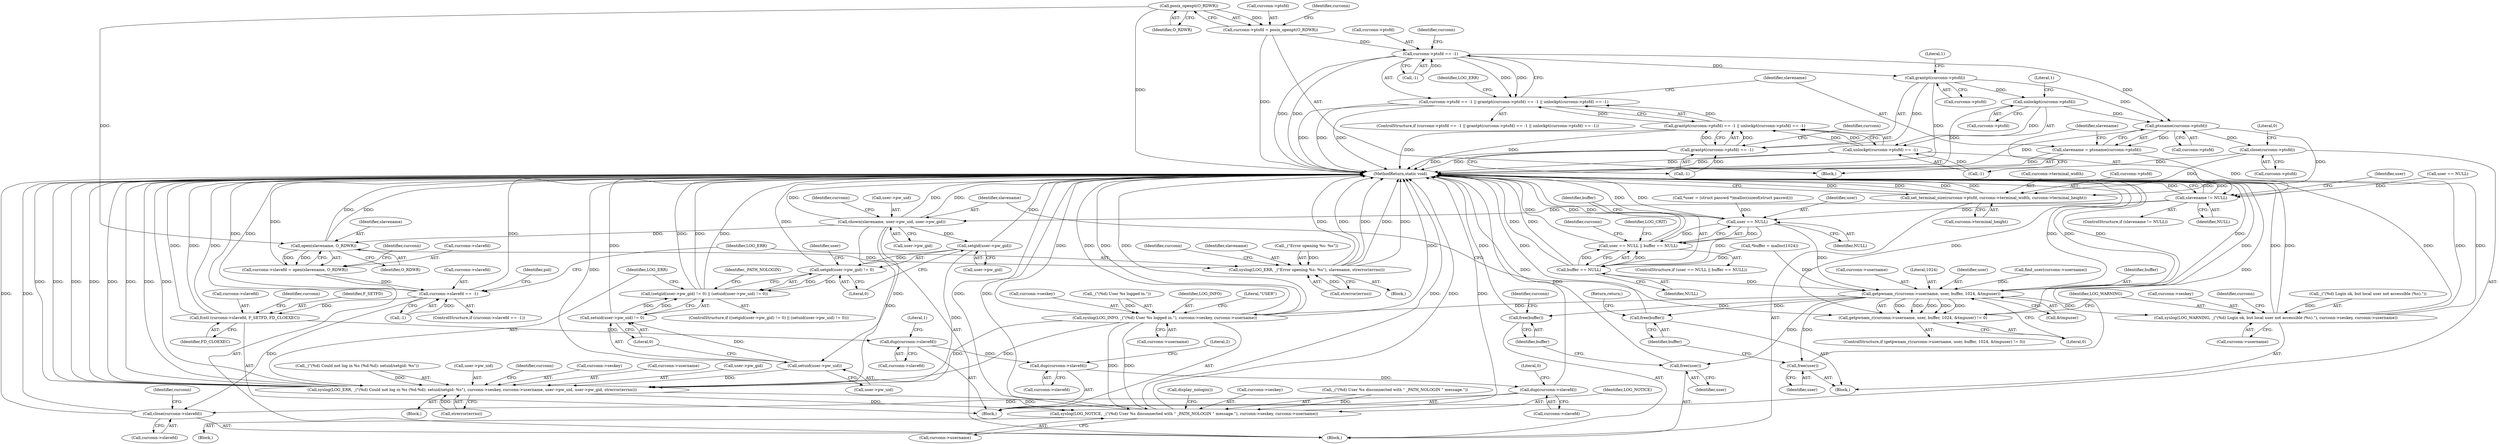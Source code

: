digraph "0_MAC-Telnet_b69d11727d4f0f8cf719c79e3fb700f55ca03e9a_2@API" {
"1000318" [label="(Call,posix_openpt(O_RDWR))"];
"1000314" [label="(Call,curconn->ptsfd = posix_openpt(O_RDWR))"];
"1000322" [label="(Call,curconn->ptsfd == -1)"];
"1000321" [label="(Call,curconn->ptsfd == -1 || grantpt(curconn->ptsfd) == -1 || unlockpt(curconn->ptsfd) == -1)"];
"1000330" [label="(Call,grantpt(curconn->ptsfd))"];
"1000329" [label="(Call,grantpt(curconn->ptsfd) == -1)"];
"1000328" [label="(Call,grantpt(curconn->ptsfd) == -1 || unlockpt(curconn->ptsfd) == -1)"];
"1000337" [label="(Call,unlockpt(curconn->ptsfd))"];
"1000336" [label="(Call,unlockpt(curconn->ptsfd) == -1)"];
"1000357" [label="(Call,ptsname(curconn->ptsfd))"];
"1000355" [label="(Call,slavename = ptsname(curconn->ptsfd))"];
"1000362" [label="(Call,slavename != NULL)"];
"1000387" [label="(Call,user == NULL)"];
"1000386" [label="(Call,user == NULL || buffer == NULL)"];
"1000390" [label="(Call,buffer == NULL)"];
"1000409" [label="(Call,getpwnam_r(curconn->username, user, buffer, 1024, &tmpuser))"];
"1000408" [label="(Call,getpwnam_r(curconn->username, user, buffer, 1024, &tmpuser) != 0)"];
"1000420" [label="(Call,syslog(LOG_WARNING, _(\"(%d) Login ok, but local user not accessible (%s).\"), curconn->seskey, curconn->username))"];
"1000435" [label="(Call,free(user))"];
"1000437" [label="(Call,free(buffer))"];
"1000488" [label="(Call,syslog(LOG_INFO, _(\"(%d) User %s logged in.\"), curconn->seskey, curconn->username))"];
"1000589" [label="(Call,syslog(LOG_ERR, _(\"(%d) Could not log in %s (%d:%d): setuid/setgid: %s\"), curconn->seskey, curconn->username, user->pw_uid, user->pw_gid, strerror(errno)))"];
"1000626" [label="(Call,syslog(LOG_NOTICE, _(\"(%d) User %s disconnected with \" _PATH_NOLOGIN \" message.\"), curconn->seskey, curconn->username))"];
"1000682" [label="(Call,free(user))"];
"1000684" [label="(Call,free(buffer))"];
"1000440" [label="(Call,chown(slavename, user->pw_uid, user->pw_gid))"];
"1000452" [label="(Call,open(slavename, O_RDWR))"];
"1000448" [label="(Call,curconn->slavefd = open(slavename, O_RDWR))"];
"1000456" [label="(Call,curconn->slavefd == -1)"];
"1000539" [label="(Call,fcntl (curconn->slavefd, F_SETFD, FD_CLOEXEC))"];
"1000551" [label="(Call,dup(curconn->slavefd))"];
"1000557" [label="(Call,dup(curconn->slavefd))"];
"1000563" [label="(Call,dup(curconn->slavefd))"];
"1000686" [label="(Call,close(curconn->slavefd))"];
"1000463" [label="(Call,syslog(LOG_ERR, _(\"Error opening %s: %s\"), slavename, strerror(errno)))"];
"1000577" [label="(Call,setgid(user->pw_gid))"];
"1000576" [label="(Call,setgid(user->pw_gid) != 0)"];
"1000575" [label="(Call,(setgid(user->pw_gid) != 0) || (setuid(user->pw_uid) != 0))"];
"1000583" [label="(Call,setuid(user->pw_uid))"];
"1000582" [label="(Call,setuid(user->pw_uid) != 0)"];
"1000545" [label="(Call,close(curconn->ptsfd))"];
"1000695" [label="(Call,set_terminal_size(curconn->ptsfd, curconn->terminal_width, curconn->terminal_height))"];
"1000481" [label="(Identifier,pid)"];
"1000369" [label="(Call,*user = (struct passwd *)malloc(sizeof(struct passwd)))"];
"1000420" [label="(Call,syslog(LOG_WARNING, _(\"(%d) Login ok, but local user not accessible (%s).\"), curconn->seskey, curconn->username))"];
"1000458" [label="(Identifier,curconn)"];
"1000705" [label="(MethodReturn,static void)"];
"1000492" [label="(Call,curconn->seskey)"];
"1000448" [label="(Call,curconn->slavefd = open(slavename, O_RDWR))"];
"1000336" [label="(Call,unlockpt(curconn->ptsfd) == -1)"];
"1000389" [label="(Identifier,NULL)"];
"1000324" [label="(Identifier,curconn)"];
"1000315" [label="(Call,curconn->ptsfd)"];
"1000578" [label="(Call,user->pw_gid)"];
"1000495" [label="(Call,curconn->username)"];
"1000445" [label="(Call,user->pw_gid)"];
"1000457" [label="(Call,curconn->slavefd)"];
"1000636" [label="(Call,display_nologin())"];
"1000558" [label="(Call,curconn->slavefd)"];
"1000685" [label="(Identifier,buffer)"];
"1000591" [label="(Call,_(\"(%d) Could not log in %s (%d:%d): setuid/setgid: %s\"))"];
"1000588" [label="(Block,)"];
"1000449" [label="(Call,curconn->slavefd)"];
"1000328" [label="(Call,grantpt(curconn->ptsfd) == -1 || unlockpt(curconn->ptsfd) == -1)"];
"1000585" [label="(Identifier,user)"];
"1000599" [label="(Call,user->pw_uid)"];
"1000314" [label="(Call,curconn->ptsfd = posix_openpt(O_RDWR))"];
"1000386" [label="(Call,user == NULL || buffer == NULL)"];
"1000335" [label="(Literal,1)"];
"1000608" [label="(Identifier,curconn)"];
"1000322" [label="(Call,curconn->ptsfd == -1)"];
"1000339" [label="(Identifier,curconn)"];
"1000587" [label="(Literal,0)"];
"1000563" [label="(Call,dup(curconn->slavefd))"];
"1000318" [label="(Call,posix_openpt(O_RDWR))"];
"1000342" [label="(Literal,1)"];
"1000456" [label="(Call,curconn->slavefd == -1)"];
"1000341" [label="(Call,-1)"];
"1000593" [label="(Call,curconn->seskey)"];
"1000460" [label="(Call,-1)"];
"1000596" [label="(Call,curconn->username)"];
"1000687" [label="(Call,curconn->slavefd)"];
"1000462" [label="(Block,)"];
"1000453" [label="(Identifier,slavename)"];
"1000419" [label="(Block,)"];
"1000441" [label="(Identifier,slavename)"];
"1000390" [label="(Call,buffer == NULL)"];
"1000427" [label="(Call,curconn->username)"];
"1000365" [label="(Block,)"];
"1000337" [label="(Call,unlockpt(curconn->ptsfd))"];
"1000421" [label="(Identifier,LOG_WARNING)"];
"1000547" [label="(Identifier,curconn)"];
"1000545" [label="(Call,close(curconn->ptsfd))"];
"1000686" [label="(Call,close(curconn->slavefd))"];
"1000564" [label="(Call,curconn->slavefd)"];
"1000410" [label="(Call,curconn->username)"];
"1000334" [label="(Call,-1)"];
"1000605" [label="(Call,strerror(errno))"];
"1000435" [label="(Call,free(user))"];
"1000455" [label="(ControlStructure,if (curconn->slavefd == -1))"];
"1000416" [label="(Call,&tmpuser)"];
"1000330" [label="(Call,grantpt(curconn->ptsfd))"];
"1000562" [label="(Literal,2)"];
"1000699" [label="(Call,curconn->terminal_width)"];
"1000575" [label="(Call,(setgid(user->pw_gid) != 0) || (setuid(user->pw_uid) != 0))"];
"1000543" [label="(Identifier,F_SETFD)"];
"1000590" [label="(Identifier,LOG_ERR)"];
"1000630" [label="(Call,curconn->seskey)"];
"1000684" [label="(Call,free(buffer))"];
"1000471" [label="(Identifier,curconn)"];
"1000345" [label="(Identifier,LOG_ERR)"];
"1000450" [label="(Identifier,curconn)"];
"1000422" [label="(Call,_(\"(%d) Login ok, but local user not accessible (%s).\"))"];
"1000415" [label="(Literal,1024)"];
"1000388" [label="(Identifier,user)"];
"1000442" [label="(Call,user->pw_uid)"];
"1000408" [label="(Call,getpwnam_r(curconn->username, user, buffer, 1024, &tmpuser) != 0)"];
"1000409" [label="(Call,getpwnam_r(curconn->username, user, buffer, 1024, &tmpuser))"];
"1000381" [label="(Call,*buffer = malloc(1024))"];
"1000130" [label="(Block,)"];
"1000633" [label="(Call,curconn->username)"];
"1000551" [label="(Call,dup(curconn->slavefd))"];
"1000320" [label="(ControlStructure,if (curconn->ptsfd == -1 || grantpt(curconn->ptsfd) == -1 || unlockpt(curconn->ptsfd) == -1))"];
"1000581" [label="(Literal,0)"];
"1000370" [label="(Identifier,user)"];
"1000556" [label="(Literal,1)"];
"1000584" [label="(Call,user->pw_uid)"];
"1000438" [label="(Identifier,buffer)"];
"1000602" [label="(Call,user->pw_gid)"];
"1000568" [label="(Literal,0)"];
"1000682" [label="(Call,free(user))"];
"1000276" [label="(Call,user == NULL)"];
"1000411" [label="(Identifier,curconn)"];
"1000583" [label="(Call,setuid(user->pw_uid))"];
"1000392" [label="(Identifier,NULL)"];
"1000323" [label="(Call,curconn->ptsfd)"];
"1000540" [label="(Call,curconn->slavefd)"];
"1000628" [label="(Call,_(\"(%d) User %s disconnected with \" _PATH_NOLOGIN \" message.\"))"];
"1000577" [label="(Call,setgid(user->pw_gid))"];
"1000452" [label="(Call,open(slavename, O_RDWR))"];
"1000454" [label="(Identifier,O_RDWR)"];
"1000440" [label="(Call,chown(slavename, user->pw_uid, user->pw_gid))"];
"1000618" [label="(Identifier,_PATH_NOLOGIN)"];
"1000395" [label="(Identifier,LOG_CRIT)"];
"1000361" [label="(ControlStructure,if (slavename != NULL))"];
"1000391" [label="(Identifier,buffer)"];
"1000364" [label="(Identifier,NULL)"];
"1000385" [label="(ControlStructure,if (user == NULL || buffer == NULL))"];
"1000467" [label="(Identifier,slavename)"];
"1000463" [label="(Call,syslog(LOG_ERR, _(\"Error opening %s: %s\"), slavename, strerror(errno)))"];
"1000702" [label="(Call,curconn->terminal_height)"];
"1000321" [label="(Call,curconn->ptsfd == -1 || grantpt(curconn->ptsfd) == -1 || unlockpt(curconn->ptsfd) == -1)"];
"1000627" [label="(Identifier,LOG_NOTICE)"];
"1000544" [label="(Identifier,FD_CLOEXEC)"];
"1000319" [label="(Identifier,O_RDWR)"];
"1000589" [label="(Call,syslog(LOG_ERR, _(\"(%d) Could not log in %s (%d:%d): setuid/setgid: %s\"), curconn->seskey, curconn->username, user->pw_uid, user->pw_gid, strerror(errno)))"];
"1000387" [label="(Call,user == NULL)"];
"1000424" [label="(Call,curconn->seskey)"];
"1000326" [label="(Call,-1)"];
"1000331" [label="(Call,curconn->ptsfd)"];
"1000557" [label="(Call,dup(curconn->slavefd))"];
"1000357" [label="(Call,ptsname(curconn->ptsfd))"];
"1000468" [label="(Call,strerror(errno))"];
"1000484" [label="(Block,)"];
"1000418" [label="(Literal,0)"];
"1000437" [label="(Call,free(buffer))"];
"1000363" [label="(Identifier,slavename)"];
"1000539" [label="(Call,fcntl (curconn->slavefd, F_SETFD, FD_CLOEXEC))"];
"1000413" [label="(Identifier,user)"];
"1000550" [label="(Literal,0)"];
"1000625" [label="(Block,)"];
"1000692" [label="(Identifier,curconn)"];
"1000696" [label="(Call,curconn->ptsfd)"];
"1000142" [label="(Call,find_user(curconn->username))"];
"1000552" [label="(Call,curconn->slavefd)"];
"1000582" [label="(Call,setuid(user->pw_uid) != 0)"];
"1000338" [label="(Call,curconn->ptsfd)"];
"1000574" [label="(ControlStructure,if ((setgid(user->pw_gid) != 0) || (setuid(user->pw_uid) != 0)))"];
"1000414" [label="(Identifier,buffer)"];
"1000465" [label="(Call,_(\"Error opening %s: %s\"))"];
"1000358" [label="(Call,curconn->ptsfd)"];
"1000362" [label="(Call,slavename != NULL)"];
"1000355" [label="(Call,slavename = ptsname(curconn->ptsfd))"];
"1000490" [label="(Call,_(\"(%d) User %s logged in.\"))"];
"1000407" [label="(ControlStructure,if (getpwnam_r(curconn->username, user, buffer, 1024, &tmpuser) != 0))"];
"1000626" [label="(Call,syslog(LOG_NOTICE, _(\"(%d) User %s disconnected with \" _PATH_NOLOGIN \" message.\"), curconn->seskey, curconn->username))"];
"1000683" [label="(Identifier,user)"];
"1000329" [label="(Call,grantpt(curconn->ptsfd) == -1)"];
"1000332" [label="(Identifier,curconn)"];
"1000431" [label="(Identifier,curconn)"];
"1000439" [label="(Return,return;)"];
"1000489" [label="(Identifier,LOG_INFO)"];
"1000546" [label="(Call,curconn->ptsfd)"];
"1000576" [label="(Call,setgid(user->pw_gid) != 0)"];
"1000499" [label="(Literal,\"USER\")"];
"1000688" [label="(Identifier,curconn)"];
"1000464" [label="(Identifier,LOG_ERR)"];
"1000488" [label="(Call,syslog(LOG_INFO, _(\"(%d) User %s logged in.\"), curconn->seskey, curconn->username))"];
"1000356" [label="(Identifier,slavename)"];
"1000436" [label="(Identifier,user)"];
"1000695" [label="(Call,set_terminal_size(curconn->ptsfd, curconn->terminal_width, curconn->terminal_height))"];
"1000318" -> "1000314"  [label="AST: "];
"1000318" -> "1000319"  [label="CFG: "];
"1000319" -> "1000318"  [label="AST: "];
"1000314" -> "1000318"  [label="CFG: "];
"1000318" -> "1000705"  [label="DDG: "];
"1000318" -> "1000314"  [label="DDG: "];
"1000318" -> "1000452"  [label="DDG: "];
"1000314" -> "1000130"  [label="AST: "];
"1000315" -> "1000314"  [label="AST: "];
"1000324" -> "1000314"  [label="CFG: "];
"1000314" -> "1000705"  [label="DDG: "];
"1000314" -> "1000322"  [label="DDG: "];
"1000322" -> "1000321"  [label="AST: "];
"1000322" -> "1000326"  [label="CFG: "];
"1000323" -> "1000322"  [label="AST: "];
"1000326" -> "1000322"  [label="AST: "];
"1000332" -> "1000322"  [label="CFG: "];
"1000321" -> "1000322"  [label="CFG: "];
"1000322" -> "1000705"  [label="DDG: "];
"1000322" -> "1000705"  [label="DDG: "];
"1000322" -> "1000321"  [label="DDG: "];
"1000322" -> "1000321"  [label="DDG: "];
"1000326" -> "1000322"  [label="DDG: "];
"1000322" -> "1000330"  [label="DDG: "];
"1000322" -> "1000357"  [label="DDG: "];
"1000321" -> "1000320"  [label="AST: "];
"1000321" -> "1000328"  [label="CFG: "];
"1000328" -> "1000321"  [label="AST: "];
"1000345" -> "1000321"  [label="CFG: "];
"1000356" -> "1000321"  [label="CFG: "];
"1000321" -> "1000705"  [label="DDG: "];
"1000321" -> "1000705"  [label="DDG: "];
"1000321" -> "1000705"  [label="DDG: "];
"1000328" -> "1000321"  [label="DDG: "];
"1000328" -> "1000321"  [label="DDG: "];
"1000330" -> "1000329"  [label="AST: "];
"1000330" -> "1000331"  [label="CFG: "];
"1000331" -> "1000330"  [label="AST: "];
"1000335" -> "1000330"  [label="CFG: "];
"1000330" -> "1000705"  [label="DDG: "];
"1000330" -> "1000329"  [label="DDG: "];
"1000330" -> "1000337"  [label="DDG: "];
"1000330" -> "1000357"  [label="DDG: "];
"1000329" -> "1000328"  [label="AST: "];
"1000329" -> "1000334"  [label="CFG: "];
"1000334" -> "1000329"  [label="AST: "];
"1000339" -> "1000329"  [label="CFG: "];
"1000328" -> "1000329"  [label="CFG: "];
"1000329" -> "1000705"  [label="DDG: "];
"1000329" -> "1000705"  [label="DDG: "];
"1000329" -> "1000328"  [label="DDG: "];
"1000329" -> "1000328"  [label="DDG: "];
"1000334" -> "1000329"  [label="DDG: "];
"1000328" -> "1000336"  [label="CFG: "];
"1000336" -> "1000328"  [label="AST: "];
"1000328" -> "1000705"  [label="DDG: "];
"1000328" -> "1000705"  [label="DDG: "];
"1000336" -> "1000328"  [label="DDG: "];
"1000336" -> "1000328"  [label="DDG: "];
"1000337" -> "1000336"  [label="AST: "];
"1000337" -> "1000338"  [label="CFG: "];
"1000338" -> "1000337"  [label="AST: "];
"1000342" -> "1000337"  [label="CFG: "];
"1000337" -> "1000705"  [label="DDG: "];
"1000337" -> "1000336"  [label="DDG: "];
"1000337" -> "1000357"  [label="DDG: "];
"1000336" -> "1000341"  [label="CFG: "];
"1000341" -> "1000336"  [label="AST: "];
"1000336" -> "1000705"  [label="DDG: "];
"1000336" -> "1000705"  [label="DDG: "];
"1000341" -> "1000336"  [label="DDG: "];
"1000357" -> "1000355"  [label="AST: "];
"1000357" -> "1000358"  [label="CFG: "];
"1000358" -> "1000357"  [label="AST: "];
"1000355" -> "1000357"  [label="CFG: "];
"1000357" -> "1000705"  [label="DDG: "];
"1000357" -> "1000355"  [label="DDG: "];
"1000357" -> "1000545"  [label="DDG: "];
"1000357" -> "1000695"  [label="DDG: "];
"1000355" -> "1000130"  [label="AST: "];
"1000356" -> "1000355"  [label="AST: "];
"1000363" -> "1000355"  [label="CFG: "];
"1000355" -> "1000705"  [label="DDG: "];
"1000355" -> "1000362"  [label="DDG: "];
"1000362" -> "1000361"  [label="AST: "];
"1000362" -> "1000364"  [label="CFG: "];
"1000363" -> "1000362"  [label="AST: "];
"1000364" -> "1000362"  [label="AST: "];
"1000370" -> "1000362"  [label="CFG: "];
"1000705" -> "1000362"  [label="CFG: "];
"1000362" -> "1000705"  [label="DDG: "];
"1000362" -> "1000705"  [label="DDG: "];
"1000362" -> "1000705"  [label="DDG: "];
"1000276" -> "1000362"  [label="DDG: "];
"1000362" -> "1000387"  [label="DDG: "];
"1000362" -> "1000440"  [label="DDG: "];
"1000387" -> "1000386"  [label="AST: "];
"1000387" -> "1000389"  [label="CFG: "];
"1000388" -> "1000387"  [label="AST: "];
"1000389" -> "1000387"  [label="AST: "];
"1000391" -> "1000387"  [label="CFG: "];
"1000386" -> "1000387"  [label="CFG: "];
"1000387" -> "1000705"  [label="DDG: "];
"1000387" -> "1000705"  [label="DDG: "];
"1000387" -> "1000386"  [label="DDG: "];
"1000387" -> "1000386"  [label="DDG: "];
"1000369" -> "1000387"  [label="DDG: "];
"1000387" -> "1000390"  [label="DDG: "];
"1000387" -> "1000409"  [label="DDG: "];
"1000386" -> "1000385"  [label="AST: "];
"1000386" -> "1000390"  [label="CFG: "];
"1000390" -> "1000386"  [label="AST: "];
"1000395" -> "1000386"  [label="CFG: "];
"1000411" -> "1000386"  [label="CFG: "];
"1000386" -> "1000705"  [label="DDG: "];
"1000386" -> "1000705"  [label="DDG: "];
"1000386" -> "1000705"  [label="DDG: "];
"1000390" -> "1000386"  [label="DDG: "];
"1000390" -> "1000386"  [label="DDG: "];
"1000390" -> "1000392"  [label="CFG: "];
"1000391" -> "1000390"  [label="AST: "];
"1000392" -> "1000390"  [label="AST: "];
"1000390" -> "1000705"  [label="DDG: "];
"1000390" -> "1000705"  [label="DDG: "];
"1000381" -> "1000390"  [label="DDG: "];
"1000390" -> "1000409"  [label="DDG: "];
"1000409" -> "1000408"  [label="AST: "];
"1000409" -> "1000416"  [label="CFG: "];
"1000410" -> "1000409"  [label="AST: "];
"1000413" -> "1000409"  [label="AST: "];
"1000414" -> "1000409"  [label="AST: "];
"1000415" -> "1000409"  [label="AST: "];
"1000416" -> "1000409"  [label="AST: "];
"1000418" -> "1000409"  [label="CFG: "];
"1000409" -> "1000705"  [label="DDG: "];
"1000409" -> "1000705"  [label="DDG: "];
"1000409" -> "1000705"  [label="DDG: "];
"1000409" -> "1000705"  [label="DDG: "];
"1000409" -> "1000408"  [label="DDG: "];
"1000409" -> "1000408"  [label="DDG: "];
"1000409" -> "1000408"  [label="DDG: "];
"1000409" -> "1000408"  [label="DDG: "];
"1000409" -> "1000408"  [label="DDG: "];
"1000142" -> "1000409"  [label="DDG: "];
"1000381" -> "1000409"  [label="DDG: "];
"1000409" -> "1000420"  [label="DDG: "];
"1000409" -> "1000435"  [label="DDG: "];
"1000409" -> "1000437"  [label="DDG: "];
"1000409" -> "1000488"  [label="DDG: "];
"1000409" -> "1000682"  [label="DDG: "];
"1000409" -> "1000684"  [label="DDG: "];
"1000408" -> "1000407"  [label="AST: "];
"1000408" -> "1000418"  [label="CFG: "];
"1000418" -> "1000408"  [label="AST: "];
"1000421" -> "1000408"  [label="CFG: "];
"1000441" -> "1000408"  [label="CFG: "];
"1000408" -> "1000705"  [label="DDG: "];
"1000408" -> "1000705"  [label="DDG: "];
"1000420" -> "1000419"  [label="AST: "];
"1000420" -> "1000427"  [label="CFG: "];
"1000421" -> "1000420"  [label="AST: "];
"1000422" -> "1000420"  [label="AST: "];
"1000424" -> "1000420"  [label="AST: "];
"1000427" -> "1000420"  [label="AST: "];
"1000431" -> "1000420"  [label="CFG: "];
"1000420" -> "1000705"  [label="DDG: "];
"1000420" -> "1000705"  [label="DDG: "];
"1000420" -> "1000705"  [label="DDG: "];
"1000420" -> "1000705"  [label="DDG: "];
"1000420" -> "1000705"  [label="DDG: "];
"1000422" -> "1000420"  [label="DDG: "];
"1000435" -> "1000419"  [label="AST: "];
"1000435" -> "1000436"  [label="CFG: "];
"1000436" -> "1000435"  [label="AST: "];
"1000438" -> "1000435"  [label="CFG: "];
"1000435" -> "1000705"  [label="DDG: "];
"1000437" -> "1000419"  [label="AST: "];
"1000437" -> "1000438"  [label="CFG: "];
"1000438" -> "1000437"  [label="AST: "];
"1000439" -> "1000437"  [label="CFG: "];
"1000437" -> "1000705"  [label="DDG: "];
"1000488" -> "1000484"  [label="AST: "];
"1000488" -> "1000495"  [label="CFG: "];
"1000489" -> "1000488"  [label="AST: "];
"1000490" -> "1000488"  [label="AST: "];
"1000492" -> "1000488"  [label="AST: "];
"1000495" -> "1000488"  [label="AST: "];
"1000499" -> "1000488"  [label="CFG: "];
"1000488" -> "1000705"  [label="DDG: "];
"1000488" -> "1000705"  [label="DDG: "];
"1000488" -> "1000705"  [label="DDG: "];
"1000488" -> "1000705"  [label="DDG: "];
"1000488" -> "1000705"  [label="DDG: "];
"1000490" -> "1000488"  [label="DDG: "];
"1000488" -> "1000589"  [label="DDG: "];
"1000488" -> "1000589"  [label="DDG: "];
"1000488" -> "1000626"  [label="DDG: "];
"1000488" -> "1000626"  [label="DDG: "];
"1000589" -> "1000588"  [label="AST: "];
"1000589" -> "1000605"  [label="CFG: "];
"1000590" -> "1000589"  [label="AST: "];
"1000591" -> "1000589"  [label="AST: "];
"1000593" -> "1000589"  [label="AST: "];
"1000596" -> "1000589"  [label="AST: "];
"1000599" -> "1000589"  [label="AST: "];
"1000602" -> "1000589"  [label="AST: "];
"1000605" -> "1000589"  [label="AST: "];
"1000608" -> "1000589"  [label="CFG: "];
"1000589" -> "1000705"  [label="DDG: "];
"1000589" -> "1000705"  [label="DDG: "];
"1000589" -> "1000705"  [label="DDG: "];
"1000589" -> "1000705"  [label="DDG: "];
"1000589" -> "1000705"  [label="DDG: "];
"1000589" -> "1000705"  [label="DDG: "];
"1000589" -> "1000705"  [label="DDG: "];
"1000589" -> "1000705"  [label="DDG: "];
"1000591" -> "1000589"  [label="DDG: "];
"1000440" -> "1000589"  [label="DDG: "];
"1000583" -> "1000589"  [label="DDG: "];
"1000577" -> "1000589"  [label="DDG: "];
"1000605" -> "1000589"  [label="DDG: "];
"1000589" -> "1000626"  [label="DDG: "];
"1000589" -> "1000626"  [label="DDG: "];
"1000626" -> "1000625"  [label="AST: "];
"1000626" -> "1000633"  [label="CFG: "];
"1000627" -> "1000626"  [label="AST: "];
"1000628" -> "1000626"  [label="AST: "];
"1000630" -> "1000626"  [label="AST: "];
"1000633" -> "1000626"  [label="AST: "];
"1000636" -> "1000626"  [label="CFG: "];
"1000626" -> "1000705"  [label="DDG: "];
"1000626" -> "1000705"  [label="DDG: "];
"1000626" -> "1000705"  [label="DDG: "];
"1000626" -> "1000705"  [label="DDG: "];
"1000626" -> "1000705"  [label="DDG: "];
"1000628" -> "1000626"  [label="DDG: "];
"1000682" -> "1000365"  [label="AST: "];
"1000682" -> "1000683"  [label="CFG: "];
"1000683" -> "1000682"  [label="AST: "];
"1000685" -> "1000682"  [label="CFG: "];
"1000682" -> "1000705"  [label="DDG: "];
"1000684" -> "1000365"  [label="AST: "];
"1000684" -> "1000685"  [label="CFG: "];
"1000685" -> "1000684"  [label="AST: "];
"1000688" -> "1000684"  [label="CFG: "];
"1000684" -> "1000705"  [label="DDG: "];
"1000440" -> "1000365"  [label="AST: "];
"1000440" -> "1000445"  [label="CFG: "];
"1000441" -> "1000440"  [label="AST: "];
"1000442" -> "1000440"  [label="AST: "];
"1000445" -> "1000440"  [label="AST: "];
"1000450" -> "1000440"  [label="CFG: "];
"1000440" -> "1000705"  [label="DDG: "];
"1000440" -> "1000705"  [label="DDG: "];
"1000440" -> "1000705"  [label="DDG: "];
"1000440" -> "1000452"  [label="DDG: "];
"1000440" -> "1000577"  [label="DDG: "];
"1000440" -> "1000583"  [label="DDG: "];
"1000452" -> "1000448"  [label="AST: "];
"1000452" -> "1000454"  [label="CFG: "];
"1000453" -> "1000452"  [label="AST: "];
"1000454" -> "1000452"  [label="AST: "];
"1000448" -> "1000452"  [label="CFG: "];
"1000452" -> "1000705"  [label="DDG: "];
"1000452" -> "1000705"  [label="DDG: "];
"1000452" -> "1000448"  [label="DDG: "];
"1000452" -> "1000448"  [label="DDG: "];
"1000452" -> "1000463"  [label="DDG: "];
"1000448" -> "1000365"  [label="AST: "];
"1000449" -> "1000448"  [label="AST: "];
"1000458" -> "1000448"  [label="CFG: "];
"1000448" -> "1000705"  [label="DDG: "];
"1000448" -> "1000456"  [label="DDG: "];
"1000456" -> "1000455"  [label="AST: "];
"1000456" -> "1000460"  [label="CFG: "];
"1000457" -> "1000456"  [label="AST: "];
"1000460" -> "1000456"  [label="AST: "];
"1000464" -> "1000456"  [label="CFG: "];
"1000481" -> "1000456"  [label="CFG: "];
"1000456" -> "1000705"  [label="DDG: "];
"1000456" -> "1000705"  [label="DDG: "];
"1000456" -> "1000705"  [label="DDG: "];
"1000460" -> "1000456"  [label="DDG: "];
"1000456" -> "1000539"  [label="DDG: "];
"1000456" -> "1000686"  [label="DDG: "];
"1000539" -> "1000484"  [label="AST: "];
"1000539" -> "1000544"  [label="CFG: "];
"1000540" -> "1000539"  [label="AST: "];
"1000543" -> "1000539"  [label="AST: "];
"1000544" -> "1000539"  [label="AST: "];
"1000547" -> "1000539"  [label="CFG: "];
"1000539" -> "1000705"  [label="DDG: "];
"1000539" -> "1000705"  [label="DDG: "];
"1000539" -> "1000705"  [label="DDG: "];
"1000539" -> "1000551"  [label="DDG: "];
"1000551" -> "1000484"  [label="AST: "];
"1000551" -> "1000552"  [label="CFG: "];
"1000552" -> "1000551"  [label="AST: "];
"1000556" -> "1000551"  [label="CFG: "];
"1000551" -> "1000557"  [label="DDG: "];
"1000557" -> "1000484"  [label="AST: "];
"1000557" -> "1000558"  [label="CFG: "];
"1000558" -> "1000557"  [label="AST: "];
"1000562" -> "1000557"  [label="CFG: "];
"1000557" -> "1000563"  [label="DDG: "];
"1000563" -> "1000484"  [label="AST: "];
"1000563" -> "1000564"  [label="CFG: "];
"1000564" -> "1000563"  [label="AST: "];
"1000568" -> "1000563"  [label="CFG: "];
"1000563" -> "1000705"  [label="DDG: "];
"1000563" -> "1000686"  [label="DDG: "];
"1000686" -> "1000365"  [label="AST: "];
"1000686" -> "1000687"  [label="CFG: "];
"1000687" -> "1000686"  [label="AST: "];
"1000692" -> "1000686"  [label="CFG: "];
"1000686" -> "1000705"  [label="DDG: "];
"1000686" -> "1000705"  [label="DDG: "];
"1000463" -> "1000462"  [label="AST: "];
"1000463" -> "1000468"  [label="CFG: "];
"1000464" -> "1000463"  [label="AST: "];
"1000465" -> "1000463"  [label="AST: "];
"1000467" -> "1000463"  [label="AST: "];
"1000468" -> "1000463"  [label="AST: "];
"1000471" -> "1000463"  [label="CFG: "];
"1000463" -> "1000705"  [label="DDG: "];
"1000463" -> "1000705"  [label="DDG: "];
"1000463" -> "1000705"  [label="DDG: "];
"1000463" -> "1000705"  [label="DDG: "];
"1000463" -> "1000705"  [label="DDG: "];
"1000465" -> "1000463"  [label="DDG: "];
"1000468" -> "1000463"  [label="DDG: "];
"1000577" -> "1000576"  [label="AST: "];
"1000577" -> "1000578"  [label="CFG: "];
"1000578" -> "1000577"  [label="AST: "];
"1000581" -> "1000577"  [label="CFG: "];
"1000577" -> "1000705"  [label="DDG: "];
"1000577" -> "1000576"  [label="DDG: "];
"1000576" -> "1000575"  [label="AST: "];
"1000576" -> "1000581"  [label="CFG: "];
"1000581" -> "1000576"  [label="AST: "];
"1000585" -> "1000576"  [label="CFG: "];
"1000575" -> "1000576"  [label="CFG: "];
"1000576" -> "1000705"  [label="DDG: "];
"1000576" -> "1000575"  [label="DDG: "];
"1000576" -> "1000575"  [label="DDG: "];
"1000575" -> "1000574"  [label="AST: "];
"1000575" -> "1000582"  [label="CFG: "];
"1000582" -> "1000575"  [label="AST: "];
"1000590" -> "1000575"  [label="CFG: "];
"1000618" -> "1000575"  [label="CFG: "];
"1000575" -> "1000705"  [label="DDG: "];
"1000575" -> "1000705"  [label="DDG: "];
"1000575" -> "1000705"  [label="DDG: "];
"1000582" -> "1000575"  [label="DDG: "];
"1000582" -> "1000575"  [label="DDG: "];
"1000583" -> "1000582"  [label="AST: "];
"1000583" -> "1000584"  [label="CFG: "];
"1000584" -> "1000583"  [label="AST: "];
"1000587" -> "1000583"  [label="CFG: "];
"1000583" -> "1000705"  [label="DDG: "];
"1000583" -> "1000582"  [label="DDG: "];
"1000582" -> "1000587"  [label="CFG: "];
"1000587" -> "1000582"  [label="AST: "];
"1000582" -> "1000705"  [label="DDG: "];
"1000545" -> "1000484"  [label="AST: "];
"1000545" -> "1000546"  [label="CFG: "];
"1000546" -> "1000545"  [label="AST: "];
"1000550" -> "1000545"  [label="CFG: "];
"1000545" -> "1000705"  [label="DDG: "];
"1000545" -> "1000695"  [label="DDG: "];
"1000695" -> "1000365"  [label="AST: "];
"1000695" -> "1000702"  [label="CFG: "];
"1000696" -> "1000695"  [label="AST: "];
"1000699" -> "1000695"  [label="AST: "];
"1000702" -> "1000695"  [label="AST: "];
"1000705" -> "1000695"  [label="CFG: "];
"1000695" -> "1000705"  [label="DDG: "];
"1000695" -> "1000705"  [label="DDG: "];
"1000695" -> "1000705"  [label="DDG: "];
"1000695" -> "1000705"  [label="DDG: "];
}
